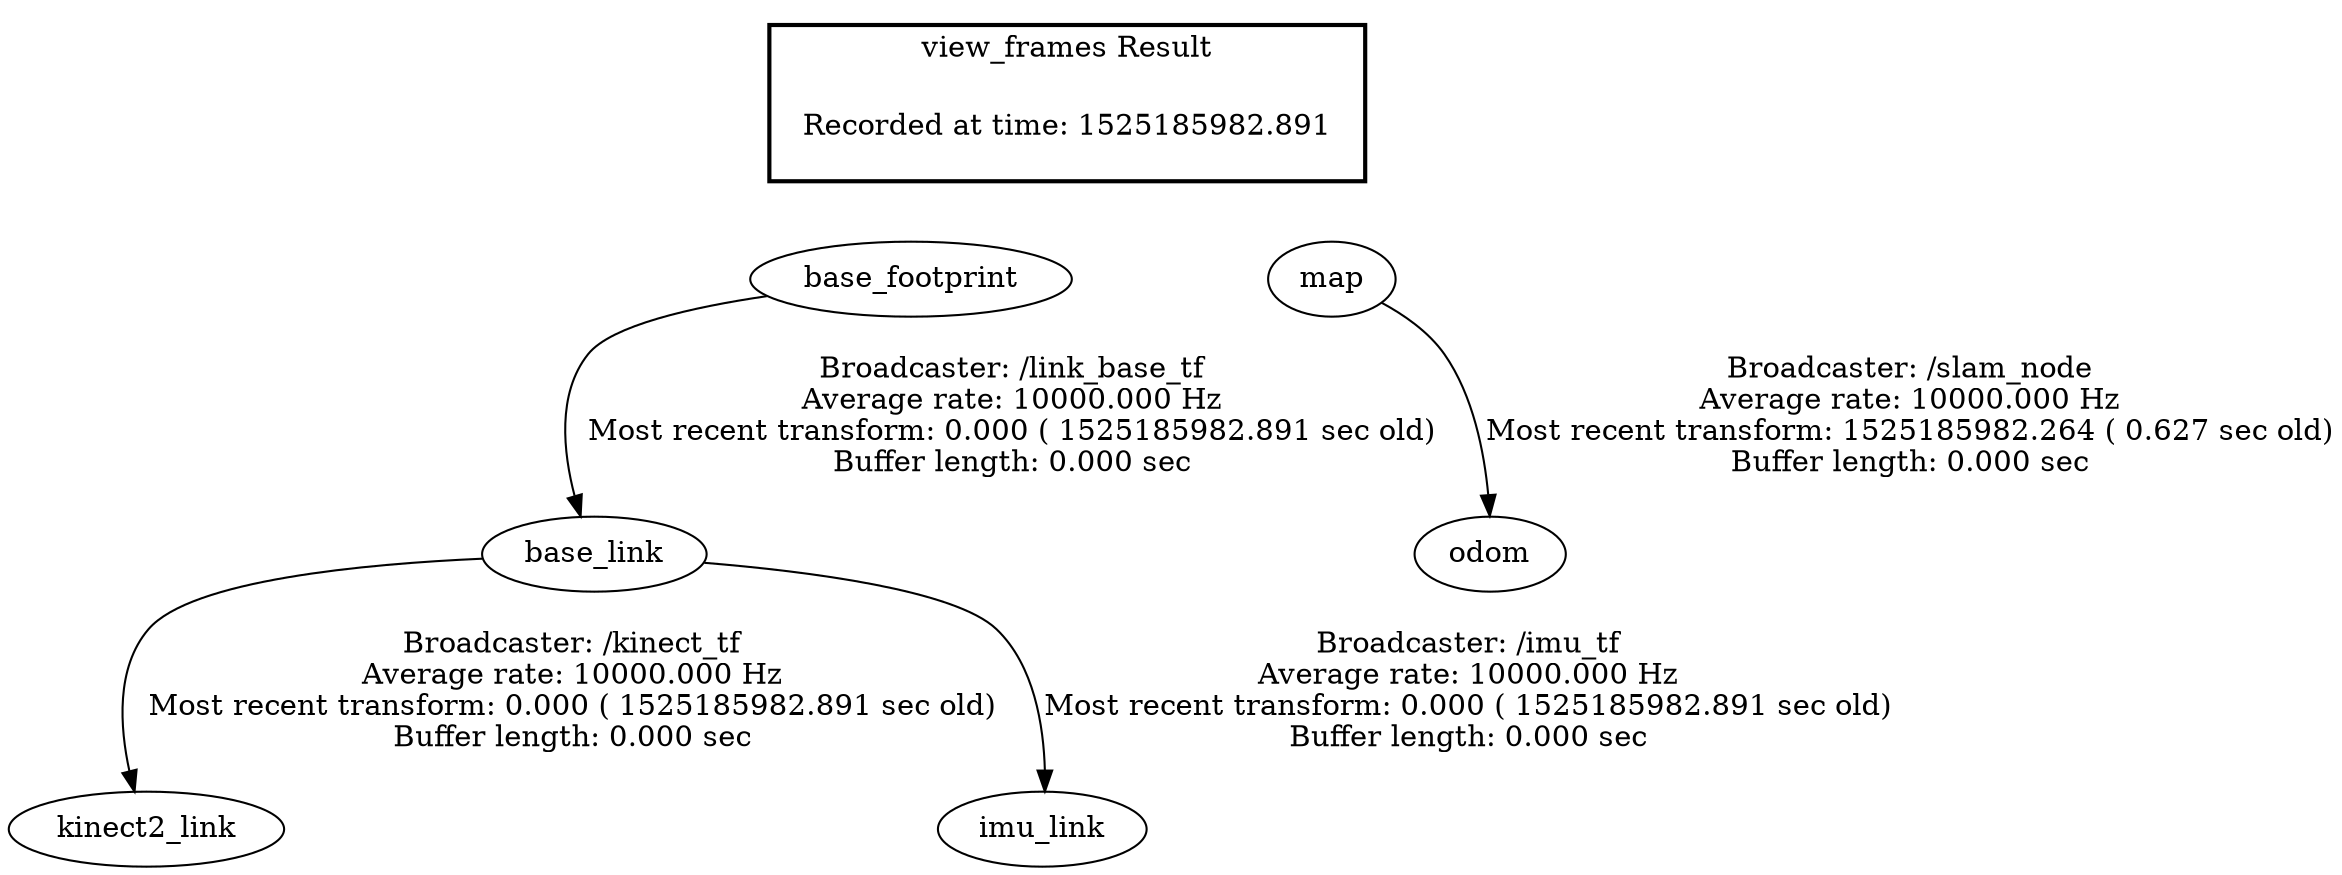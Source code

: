 digraph G {
"base_footprint" -> "base_link"[label="Broadcaster: /link_base_tf\nAverage rate: 10000.000 Hz\nMost recent transform: 0.000 ( 1525185982.891 sec old)\nBuffer length: 0.000 sec\n"];
"base_link" -> "kinect2_link"[label="Broadcaster: /kinect_tf\nAverage rate: 10000.000 Hz\nMost recent transform: 0.000 ( 1525185982.891 sec old)\nBuffer length: 0.000 sec\n"];
"map" -> "odom"[label="Broadcaster: /slam_node\nAverage rate: 10000.000 Hz\nMost recent transform: 1525185982.264 ( 0.627 sec old)\nBuffer length: 0.000 sec\n"];
"base_link" -> "imu_link"[label="Broadcaster: /imu_tf\nAverage rate: 10000.000 Hz\nMost recent transform: 0.000 ( 1525185982.891 sec old)\nBuffer length: 0.000 sec\n"];
edge [style=invis];
 subgraph cluster_legend { style=bold; color=black; label ="view_frames Result";
"Recorded at time: 1525185982.891"[ shape=plaintext ] ;
 }->"base_footprint";
edge [style=invis];
 subgraph cluster_legend { style=bold; color=black; label ="view_frames Result";
"Recorded at time: 1525185982.891"[ shape=plaintext ] ;
 }->"map";
}